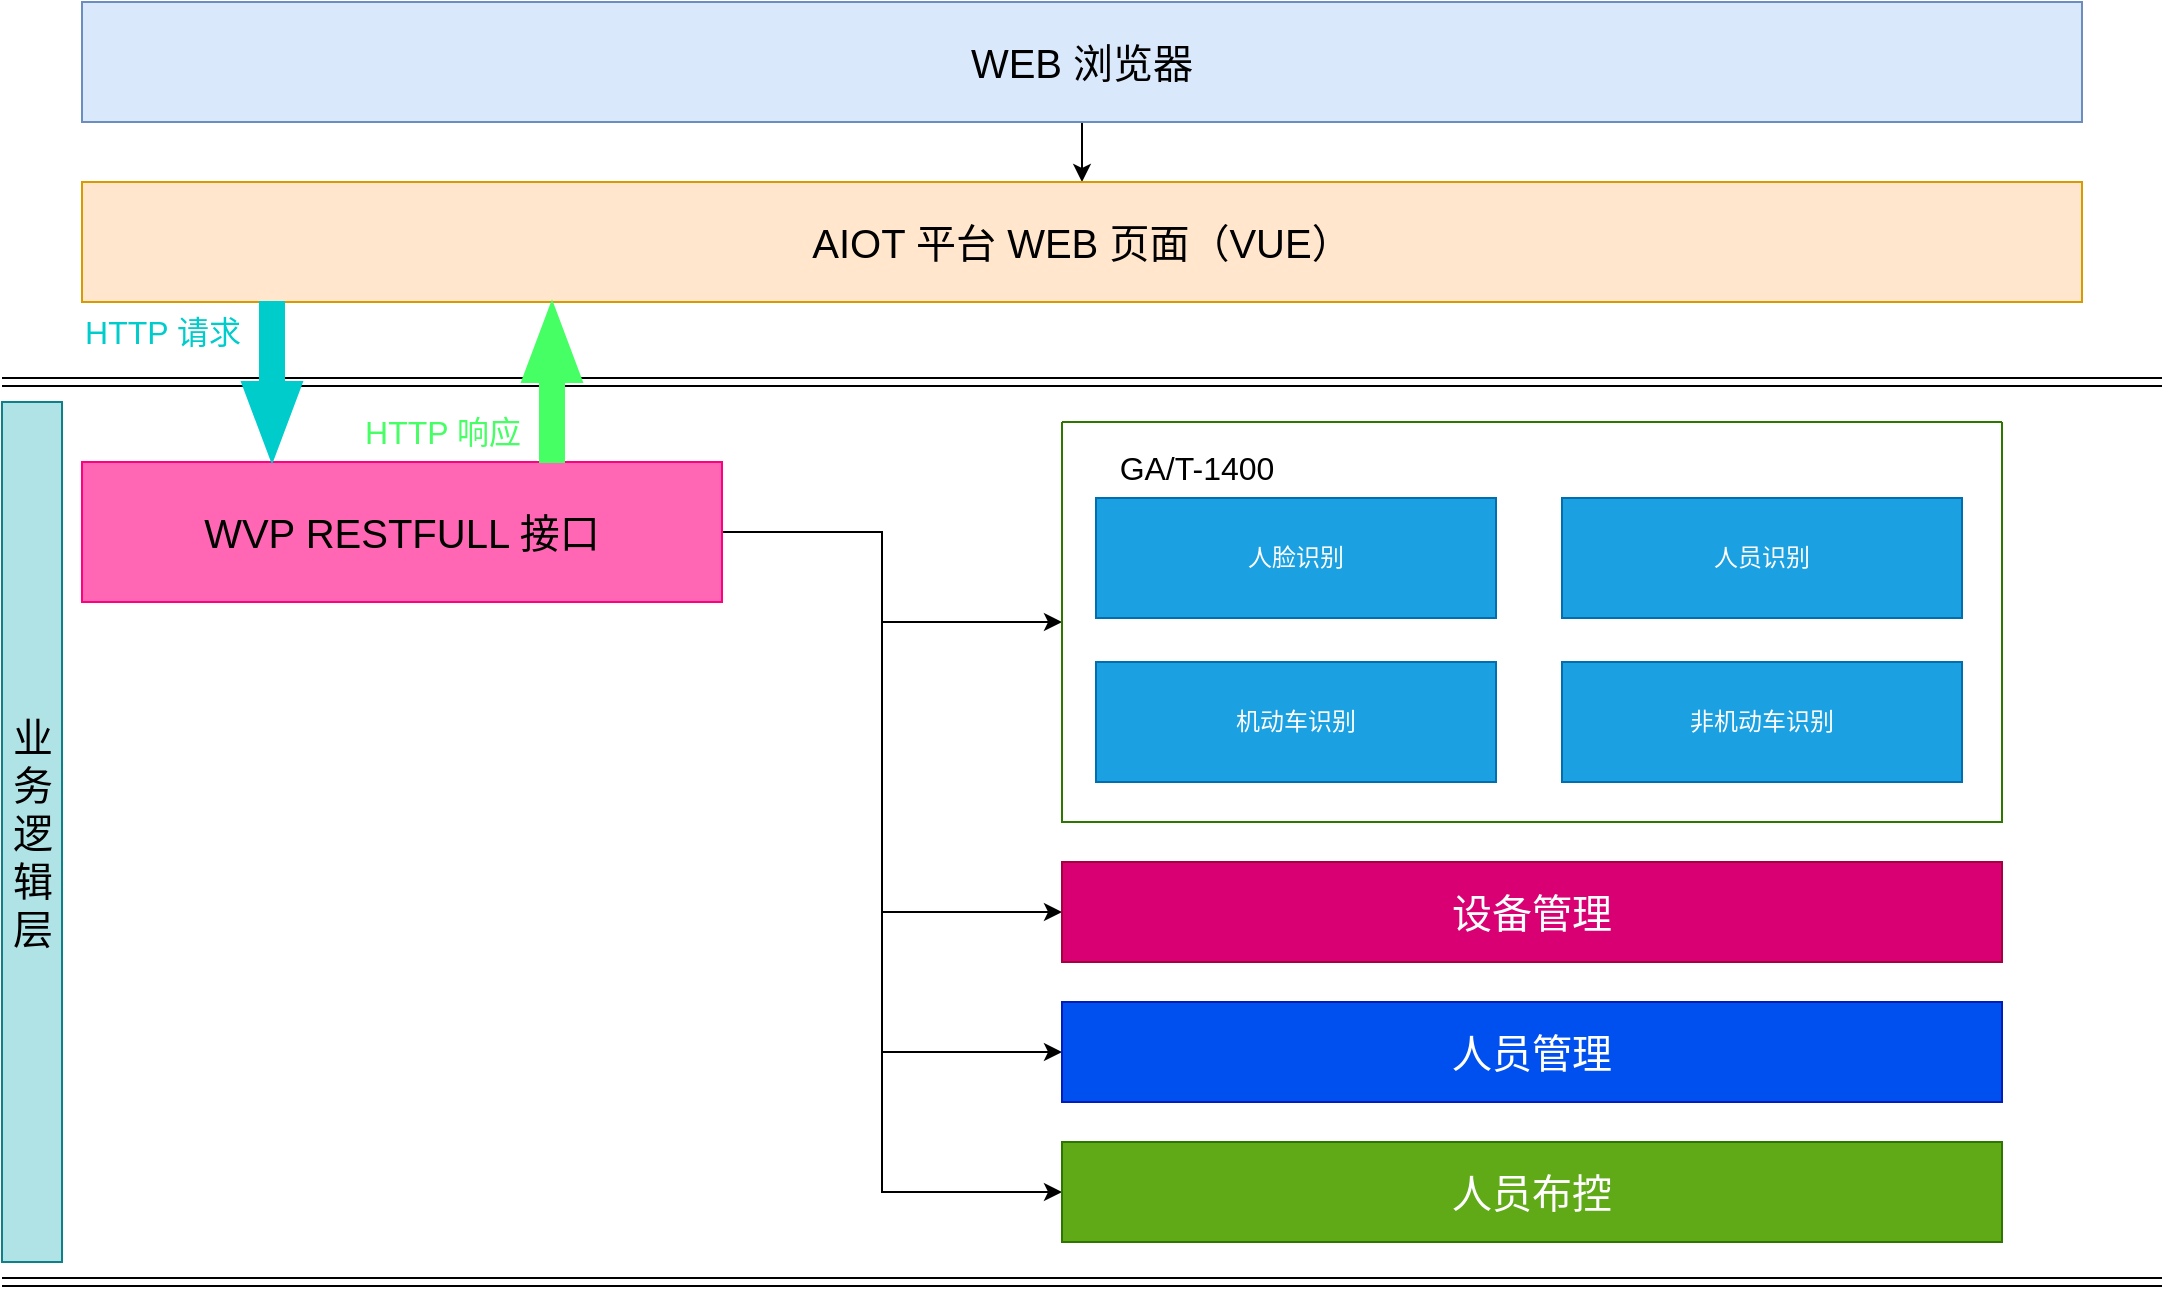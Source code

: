 <mxfile version="21.2.9" type="github">
  <diagram name="第 1 页" id="RFWguSqFU7d9KIG5sFXO">
    <mxGraphModel dx="1434" dy="764" grid="1" gridSize="10" guides="1" tooltips="1" connect="1" arrows="1" fold="1" page="1" pageScale="1" pageWidth="827" pageHeight="1169" math="0" shadow="0">
      <root>
        <mxCell id="0" />
        <mxCell id="1" parent="0" />
        <mxCell id="CAmoXpx6dXNARpR9r-4u-3" value="" style="edgeStyle=orthogonalEdgeStyle;rounded=0;orthogonalLoop=1;jettySize=auto;html=1;" edge="1" parent="1" source="CAmoXpx6dXNARpR9r-4u-1" target="CAmoXpx6dXNARpR9r-4u-2">
          <mxGeometry relative="1" as="geometry" />
        </mxCell>
        <mxCell id="CAmoXpx6dXNARpR9r-4u-1" value="&lt;font style=&quot;font-size: 20px;&quot;&gt;WEB 浏览器&lt;/font&gt;" style="rounded=0;whiteSpace=wrap;html=1;fillColor=#dae8fc;strokeColor=#6c8ebf;" vertex="1" parent="1">
          <mxGeometry x="120" y="140" width="1000" height="60" as="geometry" />
        </mxCell>
        <mxCell id="CAmoXpx6dXNARpR9r-4u-2" value="&lt;font style=&quot;font-size: 20px;&quot;&gt;AIOT 平台 WEB 页面（VUE）&lt;/font&gt;" style="rounded=0;whiteSpace=wrap;html=1;fillColor=#ffe6cc;strokeColor=#d79b00;" vertex="1" parent="1">
          <mxGeometry x="120" y="230" width="1000" height="60" as="geometry" />
        </mxCell>
        <mxCell id="CAmoXpx6dXNARpR9r-4u-20" style="edgeStyle=orthogonalEdgeStyle;rounded=0;orthogonalLoop=1;jettySize=auto;html=1;entryX=0;entryY=0.5;entryDx=0;entryDy=0;" edge="1" parent="1" source="CAmoXpx6dXNARpR9r-4u-4" target="CAmoXpx6dXNARpR9r-4u-17">
          <mxGeometry relative="1" as="geometry">
            <Array as="points">
              <mxPoint x="520" y="405" />
              <mxPoint x="520" y="450" />
            </Array>
          </mxGeometry>
        </mxCell>
        <mxCell id="CAmoXpx6dXNARpR9r-4u-26" style="edgeStyle=orthogonalEdgeStyle;rounded=0;orthogonalLoop=1;jettySize=auto;html=1;entryX=0;entryY=0.5;entryDx=0;entryDy=0;" edge="1" parent="1" source="CAmoXpx6dXNARpR9r-4u-4" target="CAmoXpx6dXNARpR9r-4u-25">
          <mxGeometry relative="1" as="geometry">
            <Array as="points">
              <mxPoint x="520" y="405" />
              <mxPoint x="520" y="735" />
            </Array>
          </mxGeometry>
        </mxCell>
        <mxCell id="CAmoXpx6dXNARpR9r-4u-28" style="edgeStyle=orthogonalEdgeStyle;rounded=0;orthogonalLoop=1;jettySize=auto;html=1;entryX=0;entryY=0.5;entryDx=0;entryDy=0;" edge="1" parent="1" source="CAmoXpx6dXNARpR9r-4u-4" target="CAmoXpx6dXNARpR9r-4u-27">
          <mxGeometry relative="1" as="geometry">
            <Array as="points">
              <mxPoint x="520" y="405" />
              <mxPoint x="520" y="595" />
            </Array>
          </mxGeometry>
        </mxCell>
        <mxCell id="CAmoXpx6dXNARpR9r-4u-30" style="edgeStyle=orthogonalEdgeStyle;rounded=0;orthogonalLoop=1;jettySize=auto;html=1;entryX=0;entryY=0.5;entryDx=0;entryDy=0;" edge="1" parent="1" source="CAmoXpx6dXNARpR9r-4u-4" target="CAmoXpx6dXNARpR9r-4u-29">
          <mxGeometry relative="1" as="geometry">
            <Array as="points">
              <mxPoint x="520" y="405" />
              <mxPoint x="520" y="665" />
            </Array>
          </mxGeometry>
        </mxCell>
        <mxCell id="CAmoXpx6dXNARpR9r-4u-4" value="&lt;font style=&quot;font-size: 20px;&quot;&gt;WVP RESTFULL 接口&lt;/font&gt;" style="rounded=0;whiteSpace=wrap;html=1;strokeColor=#FF0080;fillColor=#FF66B3;" vertex="1" parent="1">
          <mxGeometry x="120" y="370" width="320" height="70" as="geometry" />
        </mxCell>
        <mxCell id="CAmoXpx6dXNARpR9r-4u-7" value="" style="shape=link;html=1;rounded=0;" edge="1" parent="1">
          <mxGeometry width="100" relative="1" as="geometry">
            <mxPoint x="80" y="330" as="sourcePoint" />
            <mxPoint x="1160" y="330" as="targetPoint" />
          </mxGeometry>
        </mxCell>
        <mxCell id="CAmoXpx6dXNARpR9r-4u-8" value="" style="html=1;shadow=0;dashed=0;align=center;verticalAlign=middle;shape=mxgraph.arrows2.arrow;dy=0.6;dx=40;direction=south;notch=0;fontColor=#000000;strokeColor=#00CCCC;fillColor=#00CCCC;" vertex="1" parent="1">
          <mxGeometry x="200" y="290" width="30" height="80" as="geometry" />
        </mxCell>
        <mxCell id="CAmoXpx6dXNARpR9r-4u-11" value="&lt;font style=&quot;font-size: 16px;&quot;&gt;HTTP 请求&lt;/font&gt;" style="text;html=1;align=center;verticalAlign=middle;resizable=0;points=[];autosize=1;strokeColor=none;fillColor=none;fontColor=#00CCCC;" vertex="1" parent="1">
          <mxGeometry x="110" y="290" width="100" height="30" as="geometry" />
        </mxCell>
        <mxCell id="CAmoXpx6dXNARpR9r-4u-12" value="" style="html=1;shadow=0;dashed=0;align=center;verticalAlign=middle;shape=mxgraph.arrows2.arrow;dy=0.6;dx=40;direction=north;notch=0;strokeColor=#45FF64;fillColor=#45FF64;" vertex="1" parent="1">
          <mxGeometry x="340" y="290" width="30" height="80" as="geometry" />
        </mxCell>
        <mxCell id="CAmoXpx6dXNARpR9r-4u-13" value="&lt;font style=&quot;font-size: 16px;&quot;&gt;HTTP 响应&lt;/font&gt;" style="text;html=1;align=center;verticalAlign=middle;resizable=0;points=[];autosize=1;strokeColor=none;fillColor=none;fontColor=#45FF64;" vertex="1" parent="1">
          <mxGeometry x="250" y="340" width="100" height="30" as="geometry" />
        </mxCell>
        <mxCell id="CAmoXpx6dXNARpR9r-4u-14" value="" style="shape=link;html=1;rounded=0;" edge="1" parent="1">
          <mxGeometry width="100" relative="1" as="geometry">
            <mxPoint x="80" y="780" as="sourcePoint" />
            <mxPoint x="1160" y="780" as="targetPoint" />
          </mxGeometry>
        </mxCell>
        <mxCell id="CAmoXpx6dXNARpR9r-4u-17" value="" style="swimlane;startSize=0;fillColor=#60A917;fontColor=#ffffff;strokeColor=#2D7600;" vertex="1" parent="1">
          <mxGeometry x="610" y="350" width="470" height="200" as="geometry" />
        </mxCell>
        <mxCell id="CAmoXpx6dXNARpR9r-4u-15" value="人脸识别" style="whiteSpace=wrap;html=1;rounded=0;fillColor=#1ba1e2;fontColor=#ffffff;strokeColor=#006EAF;" vertex="1" parent="CAmoXpx6dXNARpR9r-4u-17">
          <mxGeometry x="17" y="38" width="200" height="60" as="geometry" />
        </mxCell>
        <mxCell id="CAmoXpx6dXNARpR9r-4u-22" value="人员识别" style="whiteSpace=wrap;html=1;rounded=0;fillColor=#1ba1e2;fontColor=#ffffff;strokeColor=#006EAF;" vertex="1" parent="CAmoXpx6dXNARpR9r-4u-17">
          <mxGeometry x="250" y="38" width="200" height="60" as="geometry" />
        </mxCell>
        <mxCell id="CAmoXpx6dXNARpR9r-4u-23" value="机动车识别" style="whiteSpace=wrap;html=1;rounded=0;fillColor=#1ba1e2;fontColor=#ffffff;strokeColor=#006EAF;" vertex="1" parent="CAmoXpx6dXNARpR9r-4u-17">
          <mxGeometry x="17" y="120" width="200" height="60" as="geometry" />
        </mxCell>
        <mxCell id="CAmoXpx6dXNARpR9r-4u-24" value="非机动车识别" style="whiteSpace=wrap;html=1;rounded=0;fillColor=#1ba1e2;fontColor=#ffffff;strokeColor=#006EAF;" vertex="1" parent="CAmoXpx6dXNARpR9r-4u-17">
          <mxGeometry x="250" y="120" width="200" height="60" as="geometry" />
        </mxCell>
        <mxCell id="CAmoXpx6dXNARpR9r-4u-21" value="&lt;font style=&quot;font-size: 16px;&quot;&gt;GA/T-1400&lt;/font&gt;" style="text;html=1;align=center;verticalAlign=middle;resizable=0;points=[];autosize=1;strokeColor=none;fillColor=none;" vertex="1" parent="CAmoXpx6dXNARpR9r-4u-17">
          <mxGeometry x="17" y="8" width="100" height="30" as="geometry" />
        </mxCell>
        <mxCell id="CAmoXpx6dXNARpR9r-4u-25" value="&lt;font style=&quot;font-size: 20px;&quot;&gt;人员布控&lt;/font&gt;" style="rounded=0;whiteSpace=wrap;html=1;fillColor=#60a917;fontColor=#ffffff;strokeColor=#2D7600;" vertex="1" parent="1">
          <mxGeometry x="610" y="710" width="470" height="50" as="geometry" />
        </mxCell>
        <mxCell id="CAmoXpx6dXNARpR9r-4u-27" value="&lt;font style=&quot;font-size: 20px;&quot;&gt;设备管理&lt;/font&gt;" style="rounded=0;whiteSpace=wrap;html=1;fillColor=#d80073;fontColor=#ffffff;strokeColor=#A50040;" vertex="1" parent="1">
          <mxGeometry x="610" y="570" width="470" height="50" as="geometry" />
        </mxCell>
        <mxCell id="CAmoXpx6dXNARpR9r-4u-29" value="&lt;font style=&quot;font-size: 20px;&quot;&gt;人员管理&lt;/font&gt;" style="rounded=0;whiteSpace=wrap;html=1;fillColor=#0050ef;fontColor=#ffffff;strokeColor=#001DBC;" vertex="1" parent="1">
          <mxGeometry x="610" y="640" width="470" height="50" as="geometry" />
        </mxCell>
        <mxCell id="CAmoXpx6dXNARpR9r-4u-32" value="业&lt;br&gt;务&lt;br&gt;逻&lt;br&gt;辑&lt;br&gt;层" style="html=1;points=[];perimeter=orthogonalPerimeter;outlineConnect=0;targetShapes=umlLifeline;portConstraint=eastwest;newEdgeStyle={&quot;edgeStyle&quot;:&quot;elbowEdgeStyle&quot;,&quot;elbow&quot;:&quot;vertical&quot;,&quot;curved&quot;:0,&quot;rounded&quot;:0};labelBorderColor=none;horizontal=1;fontSize=20;fillColor=#b0e3e6;strokeColor=#0e8088;" vertex="1" parent="1">
          <mxGeometry x="80" y="340" width="30" height="430" as="geometry" />
        </mxCell>
      </root>
    </mxGraphModel>
  </diagram>
</mxfile>
